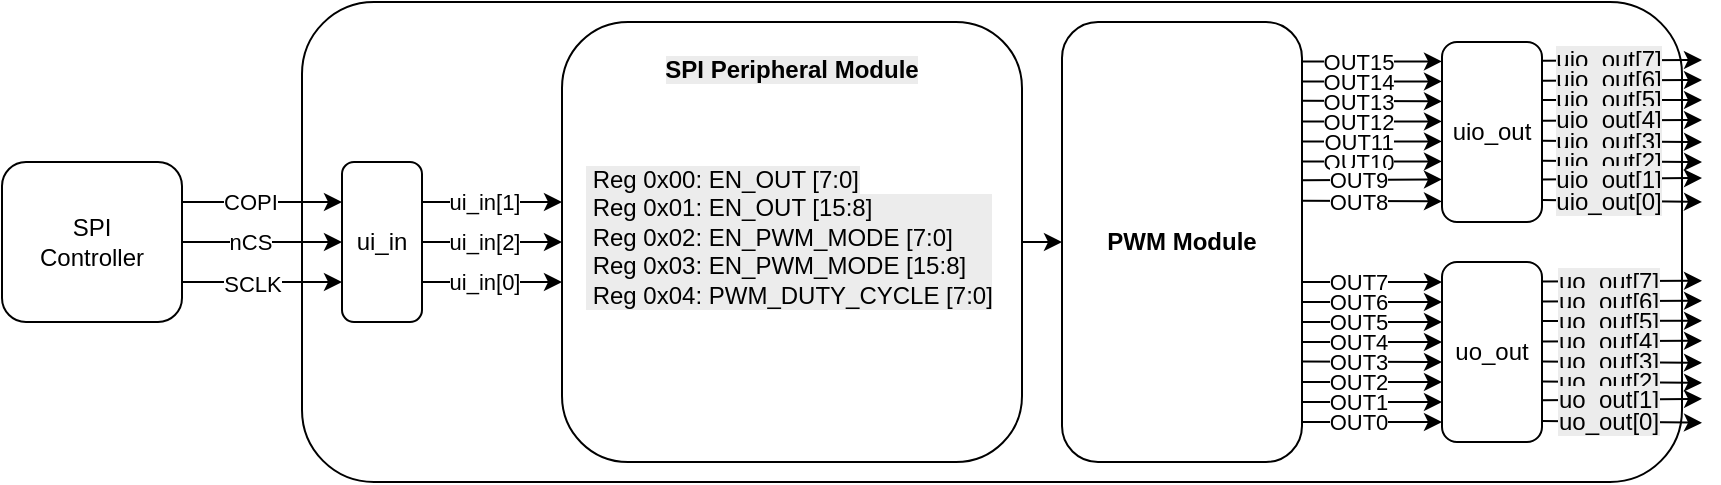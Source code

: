 <mxfile version="26.2.8">
  <diagram name="Page-1" id="0PEBFPLNOKiwfeoUWXXe">
    <mxGraphModel dx="1711" dy="799" grid="1" gridSize="10" guides="1" tooltips="1" connect="1" arrows="1" fold="1" page="1" pageScale="1" pageWidth="850" pageHeight="1100" math="0" shadow="0">
      <root>
        <mxCell id="0" />
        <mxCell id="1" parent="0" />
        <mxCell id="5enPkUmZar43isuJ13jm-1" value="" style="rounded=1;whiteSpace=wrap;html=1;" vertex="1" parent="1">
          <mxGeometry x="30" y="250" width="90" height="80" as="geometry" />
        </mxCell>
        <mxCell id="5enPkUmZar43isuJ13jm-2" value="" style="rounded=1;whiteSpace=wrap;html=1;" vertex="1" parent="1">
          <mxGeometry x="180" y="170" width="690" height="240" as="geometry" />
        </mxCell>
        <mxCell id="5enPkUmZar43isuJ13jm-3" value="" style="rounded=1;whiteSpace=wrap;html=1;" vertex="1" parent="1">
          <mxGeometry x="310" y="180" width="230" height="220" as="geometry" />
        </mxCell>
        <mxCell id="5enPkUmZar43isuJ13jm-5" value="&lt;b&gt;PWM Module&lt;/b&gt;" style="rounded=1;whiteSpace=wrap;html=1;" vertex="1" parent="1">
          <mxGeometry x="560" y="180" width="120" height="220" as="geometry" />
        </mxCell>
        <mxCell id="5enPkUmZar43isuJ13jm-6" value="SPI Controller" style="text;html=1;align=center;verticalAlign=middle;whiteSpace=wrap;rounded=0;" vertex="1" parent="1">
          <mxGeometry x="45" y="275" width="60" height="30" as="geometry" />
        </mxCell>
        <mxCell id="5enPkUmZar43isuJ13jm-7" value="" style="endArrow=classic;html=1;rounded=0;exitX=1;exitY=0.25;exitDx=0;exitDy=0;entryX=0;entryY=0.25;entryDx=0;entryDy=0;" edge="1" parent="1" source="5enPkUmZar43isuJ13jm-1" target="5enPkUmZar43isuJ13jm-61">
          <mxGeometry width="50" height="50" relative="1" as="geometry">
            <mxPoint x="80.0" y="290.0" as="sourcePoint" />
            <mxPoint x="160" y="285" as="targetPoint" />
          </mxGeometry>
        </mxCell>
        <mxCell id="5enPkUmZar43isuJ13jm-8" value="COPI" style="edgeLabel;html=1;align=center;verticalAlign=middle;resizable=0;points=[];" vertex="1" connectable="0" parent="5enPkUmZar43isuJ13jm-7">
          <mxGeometry x="-0.6" relative="1" as="geometry">
            <mxPoint x="18" as="offset" />
          </mxGeometry>
        </mxCell>
        <mxCell id="5enPkUmZar43isuJ13jm-9" value="" style="endArrow=classic;html=1;rounded=0;exitX=1;exitY=0.5;exitDx=0;exitDy=0;entryX=0;entryY=0.5;entryDx=0;entryDy=0;" edge="1" parent="1" source="5enPkUmZar43isuJ13jm-1" target="5enPkUmZar43isuJ13jm-61">
          <mxGeometry width="50" height="50" relative="1" as="geometry">
            <mxPoint x="140" y="355" as="sourcePoint" />
            <mxPoint x="160" y="305" as="targetPoint" />
          </mxGeometry>
        </mxCell>
        <mxCell id="5enPkUmZar43isuJ13jm-10" value="nCS" style="edgeLabel;html=1;align=center;verticalAlign=middle;resizable=0;points=[];" vertex="1" connectable="0" parent="5enPkUmZar43isuJ13jm-9">
          <mxGeometry x="-0.607" y="1" relative="1" as="geometry">
            <mxPoint x="18" y="1" as="offset" />
          </mxGeometry>
        </mxCell>
        <mxCell id="5enPkUmZar43isuJ13jm-11" value="" style="endArrow=classic;html=1;rounded=0;exitX=1;exitY=0.75;exitDx=0;exitDy=0;entryX=0;entryY=0.75;entryDx=0;entryDy=0;" edge="1" parent="1" source="5enPkUmZar43isuJ13jm-1" target="5enPkUmZar43isuJ13jm-61">
          <mxGeometry width="50" height="50" relative="1" as="geometry">
            <mxPoint x="80" y="375" as="sourcePoint" />
            <mxPoint x="160" y="325" as="targetPoint" />
          </mxGeometry>
        </mxCell>
        <mxCell id="5enPkUmZar43isuJ13jm-12" value="SCLK" style="edgeLabel;html=1;align=center;verticalAlign=middle;resizable=0;points=[];" vertex="1" connectable="0" parent="5enPkUmZar43isuJ13jm-11">
          <mxGeometry x="-0.693" y="-1" relative="1" as="geometry">
            <mxPoint x="22" as="offset" />
          </mxGeometry>
        </mxCell>
        <mxCell id="5enPkUmZar43isuJ13jm-17" value="" style="endArrow=classic;html=1;rounded=0;" edge="1" parent="1">
          <mxGeometry width="50" height="50" relative="1" as="geometry">
            <mxPoint x="680" y="199.71" as="sourcePoint" />
            <mxPoint x="750" y="199.71" as="targetPoint" />
          </mxGeometry>
        </mxCell>
        <mxCell id="5enPkUmZar43isuJ13jm-18" value="OUT15" style="edgeLabel;html=1;align=center;verticalAlign=middle;resizable=0;points=[];" vertex="1" connectable="0" parent="5enPkUmZar43isuJ13jm-17">
          <mxGeometry x="-0.193" relative="1" as="geometry">
            <mxPoint as="offset" />
          </mxGeometry>
        </mxCell>
        <mxCell id="5enPkUmZar43isuJ13jm-19" value="" style="endArrow=classic;html=1;rounded=0;" edge="1" parent="1">
          <mxGeometry width="50" height="50" relative="1" as="geometry">
            <mxPoint x="680" y="209.71" as="sourcePoint" />
            <mxPoint x="750" y="209.71" as="targetPoint" />
          </mxGeometry>
        </mxCell>
        <mxCell id="5enPkUmZar43isuJ13jm-20" value="OUT14" style="edgeLabel;html=1;align=center;verticalAlign=middle;resizable=0;points=[];" vertex="1" connectable="0" parent="5enPkUmZar43isuJ13jm-19">
          <mxGeometry x="-0.193" relative="1" as="geometry">
            <mxPoint as="offset" />
          </mxGeometry>
        </mxCell>
        <mxCell id="5enPkUmZar43isuJ13jm-21" value="" style="endArrow=classic;html=1;rounded=0;" edge="1" parent="1">
          <mxGeometry width="50" height="50" relative="1" as="geometry">
            <mxPoint x="680" y="219.42" as="sourcePoint" />
            <mxPoint x="750" y="219.71" as="targetPoint" />
          </mxGeometry>
        </mxCell>
        <mxCell id="5enPkUmZar43isuJ13jm-22" value="OUT13" style="edgeLabel;html=1;align=center;verticalAlign=middle;resizable=0;points=[];" vertex="1" connectable="0" parent="5enPkUmZar43isuJ13jm-21">
          <mxGeometry x="-0.193" relative="1" as="geometry">
            <mxPoint as="offset" />
          </mxGeometry>
        </mxCell>
        <mxCell id="5enPkUmZar43isuJ13jm-23" value="" style="endArrow=classic;html=1;rounded=0;" edge="1" parent="1">
          <mxGeometry width="50" height="50" relative="1" as="geometry">
            <mxPoint x="680" y="229.71" as="sourcePoint" />
            <mxPoint x="750" y="229.71" as="targetPoint" />
          </mxGeometry>
        </mxCell>
        <mxCell id="5enPkUmZar43isuJ13jm-24" value="OUT12" style="edgeLabel;html=1;align=center;verticalAlign=middle;resizable=0;points=[];" vertex="1" connectable="0" parent="5enPkUmZar43isuJ13jm-23">
          <mxGeometry x="-0.193" relative="1" as="geometry">
            <mxPoint as="offset" />
          </mxGeometry>
        </mxCell>
        <mxCell id="5enPkUmZar43isuJ13jm-25" value="" style="endArrow=classic;html=1;rounded=0;" edge="1" parent="1">
          <mxGeometry width="50" height="50" relative="1" as="geometry">
            <mxPoint x="680" y="239.71" as="sourcePoint" />
            <mxPoint x="750" y="239.71" as="targetPoint" />
          </mxGeometry>
        </mxCell>
        <mxCell id="5enPkUmZar43isuJ13jm-26" value="OUT11" style="edgeLabel;html=1;align=center;verticalAlign=middle;resizable=0;points=[];" vertex="1" connectable="0" parent="5enPkUmZar43isuJ13jm-25">
          <mxGeometry x="-0.193" relative="1" as="geometry">
            <mxPoint as="offset" />
          </mxGeometry>
        </mxCell>
        <mxCell id="5enPkUmZar43isuJ13jm-27" value="" style="endArrow=classic;html=1;rounded=0;" edge="1" parent="1">
          <mxGeometry width="50" height="50" relative="1" as="geometry">
            <mxPoint x="680" y="249.71" as="sourcePoint" />
            <mxPoint x="750" y="249.71" as="targetPoint" />
          </mxGeometry>
        </mxCell>
        <mxCell id="5enPkUmZar43isuJ13jm-28" value="OUT10" style="edgeLabel;html=1;align=center;verticalAlign=middle;resizable=0;points=[];" vertex="1" connectable="0" parent="5enPkUmZar43isuJ13jm-27">
          <mxGeometry x="-0.193" relative="1" as="geometry">
            <mxPoint as="offset" />
          </mxGeometry>
        </mxCell>
        <mxCell id="5enPkUmZar43isuJ13jm-29" value="" style="endArrow=classic;html=1;rounded=0;" edge="1" parent="1">
          <mxGeometry width="50" height="50" relative="1" as="geometry">
            <mxPoint x="680" y="259.14" as="sourcePoint" />
            <mxPoint x="750" y="258.71" as="targetPoint" />
          </mxGeometry>
        </mxCell>
        <mxCell id="5enPkUmZar43isuJ13jm-30" value="OUT9" style="edgeLabel;html=1;align=center;verticalAlign=middle;resizable=0;points=[];" vertex="1" connectable="0" parent="5enPkUmZar43isuJ13jm-29">
          <mxGeometry x="-0.193" relative="1" as="geometry">
            <mxPoint as="offset" />
          </mxGeometry>
        </mxCell>
        <mxCell id="5enPkUmZar43isuJ13jm-31" value="" style="endArrow=classic;html=1;rounded=0;" edge="1" parent="1">
          <mxGeometry width="50" height="50" relative="1" as="geometry">
            <mxPoint x="680" y="269.42" as="sourcePoint" />
            <mxPoint x="750" y="269.71" as="targetPoint" />
          </mxGeometry>
        </mxCell>
        <mxCell id="5enPkUmZar43isuJ13jm-32" value="OUT8" style="edgeLabel;html=1;align=center;verticalAlign=middle;resizable=0;points=[];" vertex="1" connectable="0" parent="5enPkUmZar43isuJ13jm-31">
          <mxGeometry x="-0.193" relative="1" as="geometry">
            <mxPoint as="offset" />
          </mxGeometry>
        </mxCell>
        <mxCell id="5enPkUmZar43isuJ13jm-33" value="" style="endArrow=classic;html=1;rounded=0;" edge="1" parent="1">
          <mxGeometry width="50" height="50" relative="1" as="geometry">
            <mxPoint x="680" y="310" as="sourcePoint" />
            <mxPoint x="750" y="310" as="targetPoint" />
          </mxGeometry>
        </mxCell>
        <mxCell id="5enPkUmZar43isuJ13jm-34" value="OUT7" style="edgeLabel;html=1;align=center;verticalAlign=middle;resizable=0;points=[];" vertex="1" connectable="0" parent="5enPkUmZar43isuJ13jm-33">
          <mxGeometry x="-0.193" relative="1" as="geometry">
            <mxPoint as="offset" />
          </mxGeometry>
        </mxCell>
        <mxCell id="5enPkUmZar43isuJ13jm-35" value="" style="endArrow=classic;html=1;rounded=0;" edge="1" parent="1">
          <mxGeometry width="50" height="50" relative="1" as="geometry">
            <mxPoint x="680" y="320" as="sourcePoint" />
            <mxPoint x="750" y="320" as="targetPoint" />
          </mxGeometry>
        </mxCell>
        <mxCell id="5enPkUmZar43isuJ13jm-36" value="OUT6" style="edgeLabel;html=1;align=center;verticalAlign=middle;resizable=0;points=[];" vertex="1" connectable="0" parent="5enPkUmZar43isuJ13jm-35">
          <mxGeometry x="-0.193" relative="1" as="geometry">
            <mxPoint as="offset" />
          </mxGeometry>
        </mxCell>
        <mxCell id="5enPkUmZar43isuJ13jm-37" value="" style="endArrow=classic;html=1;rounded=0;" edge="1" parent="1">
          <mxGeometry width="50" height="50" relative="1" as="geometry">
            <mxPoint x="680" y="330" as="sourcePoint" />
            <mxPoint x="750" y="330" as="targetPoint" />
          </mxGeometry>
        </mxCell>
        <mxCell id="5enPkUmZar43isuJ13jm-38" value="OUT5" style="edgeLabel;html=1;align=center;verticalAlign=middle;resizable=0;points=[];" vertex="1" connectable="0" parent="5enPkUmZar43isuJ13jm-37">
          <mxGeometry x="-0.193" relative="1" as="geometry">
            <mxPoint as="offset" />
          </mxGeometry>
        </mxCell>
        <mxCell id="5enPkUmZar43isuJ13jm-39" value="" style="endArrow=classic;html=1;rounded=0;" edge="1" parent="1">
          <mxGeometry width="50" height="50" relative="1" as="geometry">
            <mxPoint x="680" y="340" as="sourcePoint" />
            <mxPoint x="750" y="340" as="targetPoint" />
          </mxGeometry>
        </mxCell>
        <mxCell id="5enPkUmZar43isuJ13jm-40" value="OUT4" style="edgeLabel;html=1;align=center;verticalAlign=middle;resizable=0;points=[];" vertex="1" connectable="0" parent="5enPkUmZar43isuJ13jm-39">
          <mxGeometry x="-0.193" relative="1" as="geometry">
            <mxPoint as="offset" />
          </mxGeometry>
        </mxCell>
        <mxCell id="5enPkUmZar43isuJ13jm-41" value="" style="endArrow=classic;html=1;rounded=0;" edge="1" parent="1">
          <mxGeometry width="50" height="50" relative="1" as="geometry">
            <mxPoint x="680" y="349.71" as="sourcePoint" />
            <mxPoint x="750" y="350" as="targetPoint" />
          </mxGeometry>
        </mxCell>
        <mxCell id="5enPkUmZar43isuJ13jm-42" value="OUT3" style="edgeLabel;html=1;align=center;verticalAlign=middle;resizable=0;points=[];" vertex="1" connectable="0" parent="5enPkUmZar43isuJ13jm-41">
          <mxGeometry x="-0.193" relative="1" as="geometry">
            <mxPoint as="offset" />
          </mxGeometry>
        </mxCell>
        <mxCell id="5enPkUmZar43isuJ13jm-43" value="" style="endArrow=classic;html=1;rounded=0;" edge="1" parent="1">
          <mxGeometry width="50" height="50" relative="1" as="geometry">
            <mxPoint x="680" y="360" as="sourcePoint" />
            <mxPoint x="750" y="360" as="targetPoint" />
          </mxGeometry>
        </mxCell>
        <mxCell id="5enPkUmZar43isuJ13jm-44" value="OUT2" style="edgeLabel;html=1;align=center;verticalAlign=middle;resizable=0;points=[];" vertex="1" connectable="0" parent="5enPkUmZar43isuJ13jm-43">
          <mxGeometry x="-0.193" relative="1" as="geometry">
            <mxPoint as="offset" />
          </mxGeometry>
        </mxCell>
        <mxCell id="5enPkUmZar43isuJ13jm-45" value="" style="endArrow=classic;html=1;rounded=0;" edge="1" parent="1">
          <mxGeometry width="50" height="50" relative="1" as="geometry">
            <mxPoint x="680" y="370" as="sourcePoint" />
            <mxPoint x="750" y="370" as="targetPoint" />
          </mxGeometry>
        </mxCell>
        <mxCell id="5enPkUmZar43isuJ13jm-46" value="OUT1" style="edgeLabel;html=1;align=center;verticalAlign=middle;resizable=0;points=[];" vertex="1" connectable="0" parent="5enPkUmZar43isuJ13jm-45">
          <mxGeometry x="-0.193" relative="1" as="geometry">
            <mxPoint as="offset" />
          </mxGeometry>
        </mxCell>
        <mxCell id="5enPkUmZar43isuJ13jm-47" value="" style="endArrow=classic;html=1;rounded=0;" edge="1" parent="1">
          <mxGeometry width="50" height="50" relative="1" as="geometry">
            <mxPoint x="680" y="380" as="sourcePoint" />
            <mxPoint x="750" y="380" as="targetPoint" />
          </mxGeometry>
        </mxCell>
        <mxCell id="5enPkUmZar43isuJ13jm-48" value="OUT0" style="edgeLabel;html=1;align=center;verticalAlign=middle;resizable=0;points=[];" vertex="1" connectable="0" parent="5enPkUmZar43isuJ13jm-47">
          <mxGeometry x="-0.193" relative="1" as="geometry">
            <mxPoint as="offset" />
          </mxGeometry>
        </mxCell>
        <mxCell id="5enPkUmZar43isuJ13jm-54" value="&lt;span style=&quot;color: rgb(0, 0, 0); font-family: Helvetica; font-size: 12px; font-style: normal; font-variant-ligatures: normal; font-variant-caps: normal; letter-spacing: normal; orphans: 2; text-indent: 0px; text-transform: none; widows: 2; word-spacing: 0px; -webkit-text-stroke-width: 0px; white-space: normal; background-color: rgb(236, 236, 236); text-decoration-thickness: initial; text-decoration-style: initial; text-decoration-color: initial; float: none; display: inline !important;&quot;&gt;&lt;b&gt;SPI Peripheral Module&lt;/b&gt;&lt;/span&gt;" style="text;whiteSpace=wrap;html=1;align=center;fillColor=none;strokeColor=none;" vertex="1" parent="1">
          <mxGeometry x="350" y="190" width="150" height="40" as="geometry" />
        </mxCell>
        <mxCell id="5enPkUmZar43isuJ13jm-55" value="&lt;span style=&quot;color: rgb(0, 0, 0); font-family: Helvetica; font-size: 12px; font-style: normal; font-variant-ligatures: normal; font-variant-caps: normal; font-weight: 400; letter-spacing: normal; orphans: 2; text-align: left; text-indent: 0px; text-transform: none; widows: 2; word-spacing: 0px; -webkit-text-stroke-width: 0px; white-space: normal; background-color: rgb(236, 236, 236); text-decoration-thickness: initial; text-decoration-style: initial; text-decoration-color: initial; display: inline !important; float: none;&quot;&gt;&amp;nbsp;Reg 0x00: EN_OUT [7:0]&lt;/span&gt;&lt;div style=&quot;forced-color-adjust: none; color: rgb(0, 0, 0); font-family: Helvetica; font-size: 12px; font-style: normal; font-variant-ligatures: normal; font-variant-caps: normal; font-weight: 400; letter-spacing: normal; orphans: 2; text-align: left; text-indent: 0px; text-transform: none; widows: 2; word-spacing: 0px; -webkit-text-stroke-width: 0px; white-space: normal; background-color: rgb(236, 236, 236); text-decoration-thickness: initial; text-decoration-style: initial; text-decoration-color: initial;&quot;&gt;&amp;nbsp;Reg 0x01: EN_OUT [15:8]&lt;/div&gt;&lt;div style=&quot;forced-color-adjust: none; color: rgb(0, 0, 0); font-family: Helvetica; font-size: 12px; font-style: normal; font-variant-ligatures: normal; font-variant-caps: normal; font-weight: 400; letter-spacing: normal; orphans: 2; text-align: left; text-indent: 0px; text-transform: none; widows: 2; word-spacing: 0px; -webkit-text-stroke-width: 0px; white-space: normal; background-color: rgb(236, 236, 236); text-decoration-thickness: initial; text-decoration-style: initial; text-decoration-color: initial;&quot;&gt;&amp;nbsp;Reg 0x02: EN_PWM_MODE [7:0]&lt;/div&gt;&lt;div style=&quot;forced-color-adjust: none; color: rgb(0, 0, 0); font-family: Helvetica; font-size: 12px; font-style: normal; font-variant-ligatures: normal; font-variant-caps: normal; font-weight: 400; letter-spacing: normal; orphans: 2; text-align: left; text-indent: 0px; text-transform: none; widows: 2; word-spacing: 0px; -webkit-text-stroke-width: 0px; white-space: normal; background-color: rgb(236, 236, 236); text-decoration-thickness: initial; text-decoration-style: initial; text-decoration-color: initial;&quot;&gt;&amp;nbsp;Reg 0x03: EN_PWM_MODE [15:8]&lt;/div&gt;&lt;div style=&quot;forced-color-adjust: none; color: rgb(0, 0, 0); font-family: Helvetica; font-size: 12px; font-style: normal; font-variant-ligatures: normal; font-variant-caps: normal; font-weight: 400; letter-spacing: normal; orphans: 2; text-align: left; text-indent: 0px; text-transform: none; widows: 2; word-spacing: 0px; -webkit-text-stroke-width: 0px; white-space: normal; background-color: rgb(236, 236, 236); text-decoration-thickness: initial; text-decoration-style: initial; text-decoration-color: initial;&quot;&gt;&amp;nbsp;Reg 0x04: PWM_DUTY_CYCLE [7:0]&lt;/div&gt;" style="text;whiteSpace=wrap;html=1;" vertex="1" parent="1">
          <mxGeometry x="320" y="245" width="240" height="100" as="geometry" />
        </mxCell>
        <mxCell id="5enPkUmZar43isuJ13jm-57" value="" style="endArrow=classic;html=1;rounded=0;entryX=0;entryY=0.5;entryDx=0;entryDy=0;exitX=1;exitY=0.5;exitDx=0;exitDy=0;" edge="1" parent="1" source="5enPkUmZar43isuJ13jm-3" target="5enPkUmZar43isuJ13jm-5">
          <mxGeometry width="50" height="50" relative="1" as="geometry">
            <mxPoint x="480" y="500" as="sourcePoint" />
            <mxPoint x="670" y="340" as="targetPoint" />
          </mxGeometry>
        </mxCell>
        <mxCell id="5enPkUmZar43isuJ13jm-58" value="uio_out" style="rounded=1;whiteSpace=wrap;html=1;" vertex="1" parent="1">
          <mxGeometry x="750" y="190" width="50" height="90" as="geometry" />
        </mxCell>
        <mxCell id="5enPkUmZar43isuJ13jm-60" value="uo_out" style="rounded=1;whiteSpace=wrap;html=1;" vertex="1" parent="1">
          <mxGeometry x="750" y="300" width="50" height="90" as="geometry" />
        </mxCell>
        <mxCell id="5enPkUmZar43isuJ13jm-61" value="ui_in" style="rounded=1;whiteSpace=wrap;html=1;" vertex="1" parent="1">
          <mxGeometry x="200" y="250" width="40" height="80" as="geometry" />
        </mxCell>
        <mxCell id="5enPkUmZar43isuJ13jm-64" value="" style="endArrow=classic;html=1;rounded=0;exitX=1;exitY=0.5;exitDx=0;exitDy=0;entryX=0;entryY=0.5;entryDx=0;entryDy=0;" edge="1" parent="1" source="5enPkUmZar43isuJ13jm-61" target="5enPkUmZar43isuJ13jm-3">
          <mxGeometry width="50" height="50" relative="1" as="geometry">
            <mxPoint x="460" y="330" as="sourcePoint" />
            <mxPoint x="510" y="280" as="targetPoint" />
          </mxGeometry>
        </mxCell>
        <mxCell id="5enPkUmZar43isuJ13jm-65" value="ui_in[2]" style="edgeLabel;html=1;align=center;verticalAlign=middle;resizable=0;points=[];" vertex="1" connectable="0" parent="5enPkUmZar43isuJ13jm-64">
          <mxGeometry x="-0.216" y="1" relative="1" as="geometry">
            <mxPoint x="3" y="1" as="offset" />
          </mxGeometry>
        </mxCell>
        <mxCell id="5enPkUmZar43isuJ13jm-68" value="" style="endArrow=classic;html=1;rounded=0;exitX=1;exitY=0.5;exitDx=0;exitDy=0;entryX=0;entryY=0.5;entryDx=0;entryDy=0;" edge="1" parent="1">
          <mxGeometry width="50" height="50" relative="1" as="geometry">
            <mxPoint x="240" y="270" as="sourcePoint" />
            <mxPoint x="310" y="270" as="targetPoint" />
          </mxGeometry>
        </mxCell>
        <mxCell id="5enPkUmZar43isuJ13jm-69" value="ui_in[1]" style="edgeLabel;html=1;align=center;verticalAlign=middle;resizable=0;points=[];" vertex="1" connectable="0" parent="5enPkUmZar43isuJ13jm-68">
          <mxGeometry x="-0.216" y="1" relative="1" as="geometry">
            <mxPoint x="3" y="1" as="offset" />
          </mxGeometry>
        </mxCell>
        <mxCell id="5enPkUmZar43isuJ13jm-70" value="" style="endArrow=classic;html=1;rounded=0;exitX=1;exitY=0.5;exitDx=0;exitDy=0;entryX=0;entryY=0.5;entryDx=0;entryDy=0;" edge="1" parent="1">
          <mxGeometry width="50" height="50" relative="1" as="geometry">
            <mxPoint x="240" y="310" as="sourcePoint" />
            <mxPoint x="310" y="310" as="targetPoint" />
          </mxGeometry>
        </mxCell>
        <mxCell id="5enPkUmZar43isuJ13jm-71" value="ui_in[0]" style="edgeLabel;html=1;align=center;verticalAlign=middle;resizable=0;points=[];" vertex="1" connectable="0" parent="5enPkUmZar43isuJ13jm-70">
          <mxGeometry x="-0.216" y="1" relative="1" as="geometry">
            <mxPoint x="3" y="1" as="offset" />
          </mxGeometry>
        </mxCell>
        <mxCell id="5enPkUmZar43isuJ13jm-73" value="" style="endArrow=classic;html=1;rounded=0;" edge="1" parent="1">
          <mxGeometry width="50" height="50" relative="1" as="geometry">
            <mxPoint x="800" y="199.35" as="sourcePoint" />
            <mxPoint x="880" y="199" as="targetPoint" />
          </mxGeometry>
        </mxCell>
        <mxCell id="5enPkUmZar43isuJ13jm-74" value="&lt;span style=&quot;font-size: 12px; text-wrap-mode: wrap; background-color: rgb(236, 236, 236);&quot;&gt;uio_out[7]&lt;/span&gt;" style="edgeLabel;html=1;align=center;verticalAlign=middle;resizable=0;points=[];" vertex="1" connectable="0" parent="5enPkUmZar43isuJ13jm-73">
          <mxGeometry x="-0.193" relative="1" as="geometry">
            <mxPoint as="offset" />
          </mxGeometry>
        </mxCell>
        <mxCell id="5enPkUmZar43isuJ13jm-75" value="" style="endArrow=classic;html=1;rounded=0;" edge="1" parent="1">
          <mxGeometry width="50" height="50" relative="1" as="geometry">
            <mxPoint x="800" y="209.35" as="sourcePoint" />
            <mxPoint x="880" y="209" as="targetPoint" />
          </mxGeometry>
        </mxCell>
        <mxCell id="5enPkUmZar43isuJ13jm-76" value="&lt;span style=&quot;font-size: 12px; text-wrap-mode: wrap; background-color: rgb(236, 236, 236);&quot;&gt;uio_out[6]&lt;/span&gt;" style="edgeLabel;html=1;align=center;verticalAlign=middle;resizable=0;points=[];" vertex="1" connectable="0" parent="5enPkUmZar43isuJ13jm-75">
          <mxGeometry x="-0.193" relative="1" as="geometry">
            <mxPoint as="offset" />
          </mxGeometry>
        </mxCell>
        <mxCell id="5enPkUmZar43isuJ13jm-77" value="" style="endArrow=classic;html=1;rounded=0;" edge="1" parent="1">
          <mxGeometry width="50" height="50" relative="1" as="geometry">
            <mxPoint x="800" y="219.06" as="sourcePoint" />
            <mxPoint x="880" y="219" as="targetPoint" />
          </mxGeometry>
        </mxCell>
        <mxCell id="5enPkUmZar43isuJ13jm-78" value="&lt;span style=&quot;font-size: 12px; text-wrap-mode: wrap; background-color: rgb(236, 236, 236);&quot;&gt;uio_out[5]&lt;/span&gt;" style="edgeLabel;html=1;align=center;verticalAlign=middle;resizable=0;points=[];" vertex="1" connectable="0" parent="5enPkUmZar43isuJ13jm-77">
          <mxGeometry x="-0.193" relative="1" as="geometry">
            <mxPoint as="offset" />
          </mxGeometry>
        </mxCell>
        <mxCell id="5enPkUmZar43isuJ13jm-79" value="" style="endArrow=classic;html=1;rounded=0;" edge="1" parent="1">
          <mxGeometry width="50" height="50" relative="1" as="geometry">
            <mxPoint x="800" y="229.35" as="sourcePoint" />
            <mxPoint x="880" y="229" as="targetPoint" />
          </mxGeometry>
        </mxCell>
        <mxCell id="5enPkUmZar43isuJ13jm-80" value="&lt;span style=&quot;font-size: 12px; text-wrap-mode: wrap; background-color: rgb(236, 236, 236);&quot;&gt;uio_out[4]&lt;/span&gt;" style="edgeLabel;html=1;align=center;verticalAlign=middle;resizable=0;points=[];" vertex="1" connectable="0" parent="5enPkUmZar43isuJ13jm-79">
          <mxGeometry x="-0.193" relative="1" as="geometry">
            <mxPoint as="offset" />
          </mxGeometry>
        </mxCell>
        <mxCell id="5enPkUmZar43isuJ13jm-81" value="" style="endArrow=classic;html=1;rounded=0;" edge="1" parent="1">
          <mxGeometry width="50" height="50" relative="1" as="geometry">
            <mxPoint x="800" y="239.35" as="sourcePoint" />
            <mxPoint x="880" y="240" as="targetPoint" />
          </mxGeometry>
        </mxCell>
        <mxCell id="5enPkUmZar43isuJ13jm-82" value="&lt;span style=&quot;font-size: 12px; text-wrap-mode: wrap; background-color: rgb(236, 236, 236);&quot;&gt;uio_out[3]&lt;/span&gt;" style="edgeLabel;html=1;align=center;verticalAlign=middle;resizable=0;points=[];" vertex="1" connectable="0" parent="5enPkUmZar43isuJ13jm-81">
          <mxGeometry x="-0.193" relative="1" as="geometry">
            <mxPoint as="offset" />
          </mxGeometry>
        </mxCell>
        <mxCell id="5enPkUmZar43isuJ13jm-83" value="" style="endArrow=classic;html=1;rounded=0;" edge="1" parent="1">
          <mxGeometry width="50" height="50" relative="1" as="geometry">
            <mxPoint x="800" y="249.35" as="sourcePoint" />
            <mxPoint x="880" y="250" as="targetPoint" />
          </mxGeometry>
        </mxCell>
        <mxCell id="5enPkUmZar43isuJ13jm-84" value="&lt;span style=&quot;font-size: 12px; text-wrap-mode: wrap; background-color: rgb(236, 236, 236);&quot;&gt;uio_out[2]&lt;/span&gt;" style="edgeLabel;html=1;align=center;verticalAlign=middle;resizable=0;points=[];" vertex="1" connectable="0" parent="5enPkUmZar43isuJ13jm-83">
          <mxGeometry x="-0.193" relative="1" as="geometry">
            <mxPoint as="offset" />
          </mxGeometry>
        </mxCell>
        <mxCell id="5enPkUmZar43isuJ13jm-85" value="" style="endArrow=classic;html=1;rounded=0;" edge="1" parent="1">
          <mxGeometry width="50" height="50" relative="1" as="geometry">
            <mxPoint x="800" y="258.78" as="sourcePoint" />
            <mxPoint x="880" y="258" as="targetPoint" />
          </mxGeometry>
        </mxCell>
        <mxCell id="5enPkUmZar43isuJ13jm-86" value="&lt;span style=&quot;font-size: 12px; text-wrap-mode: wrap; background-color: rgb(236, 236, 236);&quot;&gt;uio_out[1]&lt;/span&gt;" style="edgeLabel;html=1;align=center;verticalAlign=middle;resizable=0;points=[];" vertex="1" connectable="0" parent="5enPkUmZar43isuJ13jm-85">
          <mxGeometry x="-0.193" relative="1" as="geometry">
            <mxPoint as="offset" />
          </mxGeometry>
        </mxCell>
        <mxCell id="5enPkUmZar43isuJ13jm-87" value="" style="endArrow=classic;html=1;rounded=0;" edge="1" parent="1">
          <mxGeometry width="50" height="50" relative="1" as="geometry">
            <mxPoint x="800" y="269.06" as="sourcePoint" />
            <mxPoint x="880" y="270" as="targetPoint" />
          </mxGeometry>
        </mxCell>
        <mxCell id="5enPkUmZar43isuJ13jm-88" value="&lt;span style=&quot;font-size: 12px; text-wrap-mode: wrap; background-color: rgb(236, 236, 236);&quot;&gt;uio_out[0]&lt;/span&gt;" style="edgeLabel;html=1;align=center;verticalAlign=middle;resizable=0;points=[];" vertex="1" connectable="0" parent="5enPkUmZar43isuJ13jm-87">
          <mxGeometry x="-0.193" relative="1" as="geometry">
            <mxPoint as="offset" />
          </mxGeometry>
        </mxCell>
        <mxCell id="5enPkUmZar43isuJ13jm-121" value="" style="endArrow=classic;html=1;rounded=0;" edge="1" parent="1">
          <mxGeometry width="50" height="50" relative="1" as="geometry">
            <mxPoint x="800" y="309.73" as="sourcePoint" />
            <mxPoint x="880" y="309.38" as="targetPoint" />
          </mxGeometry>
        </mxCell>
        <mxCell id="5enPkUmZar43isuJ13jm-122" value="&lt;span style=&quot;font-size: 12px; text-wrap-mode: wrap; background-color: rgb(236, 236, 236);&quot;&gt;uo_out[7]&lt;/span&gt;" style="edgeLabel;html=1;align=center;verticalAlign=middle;resizable=0;points=[];" vertex="1" connectable="0" parent="5enPkUmZar43isuJ13jm-121">
          <mxGeometry x="-0.193" relative="1" as="geometry">
            <mxPoint as="offset" />
          </mxGeometry>
        </mxCell>
        <mxCell id="5enPkUmZar43isuJ13jm-123" value="" style="endArrow=classic;html=1;rounded=0;" edge="1" parent="1">
          <mxGeometry width="50" height="50" relative="1" as="geometry">
            <mxPoint x="800" y="319.73" as="sourcePoint" />
            <mxPoint x="880" y="319.38" as="targetPoint" />
          </mxGeometry>
        </mxCell>
        <mxCell id="5enPkUmZar43isuJ13jm-124" value="&lt;span style=&quot;font-size: 12px; text-wrap-mode: wrap; background-color: rgb(236, 236, 236);&quot;&gt;uo_out[6]&lt;/span&gt;" style="edgeLabel;html=1;align=center;verticalAlign=middle;resizable=0;points=[];" vertex="1" connectable="0" parent="5enPkUmZar43isuJ13jm-123">
          <mxGeometry x="-0.193" relative="1" as="geometry">
            <mxPoint as="offset" />
          </mxGeometry>
        </mxCell>
        <mxCell id="5enPkUmZar43isuJ13jm-125" value="" style="endArrow=classic;html=1;rounded=0;" edge="1" parent="1">
          <mxGeometry width="50" height="50" relative="1" as="geometry">
            <mxPoint x="800" y="329.44" as="sourcePoint" />
            <mxPoint x="880" y="329.38" as="targetPoint" />
          </mxGeometry>
        </mxCell>
        <mxCell id="5enPkUmZar43isuJ13jm-126" value="&lt;span style=&quot;font-size: 12px; text-wrap-mode: wrap; background-color: rgb(236, 236, 236);&quot;&gt;uo_out[5]&lt;/span&gt;" style="edgeLabel;html=1;align=center;verticalAlign=middle;resizable=0;points=[];" vertex="1" connectable="0" parent="5enPkUmZar43isuJ13jm-125">
          <mxGeometry x="-0.193" relative="1" as="geometry">
            <mxPoint as="offset" />
          </mxGeometry>
        </mxCell>
        <mxCell id="5enPkUmZar43isuJ13jm-127" value="" style="endArrow=classic;html=1;rounded=0;" edge="1" parent="1">
          <mxGeometry width="50" height="50" relative="1" as="geometry">
            <mxPoint x="800" y="339.73" as="sourcePoint" />
            <mxPoint x="880" y="339.38" as="targetPoint" />
          </mxGeometry>
        </mxCell>
        <mxCell id="5enPkUmZar43isuJ13jm-128" value="&lt;span style=&quot;font-size: 12px; text-wrap-mode: wrap; background-color: rgb(236, 236, 236);&quot;&gt;uo_out[4]&lt;/span&gt;" style="edgeLabel;html=1;align=center;verticalAlign=middle;resizable=0;points=[];" vertex="1" connectable="0" parent="5enPkUmZar43isuJ13jm-127">
          <mxGeometry x="-0.193" relative="1" as="geometry">
            <mxPoint as="offset" />
          </mxGeometry>
        </mxCell>
        <mxCell id="5enPkUmZar43isuJ13jm-129" value="" style="endArrow=classic;html=1;rounded=0;" edge="1" parent="1">
          <mxGeometry width="50" height="50" relative="1" as="geometry">
            <mxPoint x="800" y="349.73" as="sourcePoint" />
            <mxPoint x="880" y="350.38" as="targetPoint" />
          </mxGeometry>
        </mxCell>
        <mxCell id="5enPkUmZar43isuJ13jm-130" value="&lt;span style=&quot;font-size: 12px; text-wrap-mode: wrap; background-color: rgb(236, 236, 236);&quot;&gt;uo_out[3]&lt;/span&gt;" style="edgeLabel;html=1;align=center;verticalAlign=middle;resizable=0;points=[];" vertex="1" connectable="0" parent="5enPkUmZar43isuJ13jm-129">
          <mxGeometry x="-0.193" relative="1" as="geometry">
            <mxPoint as="offset" />
          </mxGeometry>
        </mxCell>
        <mxCell id="5enPkUmZar43isuJ13jm-131" value="" style="endArrow=classic;html=1;rounded=0;" edge="1" parent="1">
          <mxGeometry width="50" height="50" relative="1" as="geometry">
            <mxPoint x="800" y="359.73" as="sourcePoint" />
            <mxPoint x="880" y="360.38" as="targetPoint" />
          </mxGeometry>
        </mxCell>
        <mxCell id="5enPkUmZar43isuJ13jm-132" value="&lt;span style=&quot;font-size: 12px; text-wrap-mode: wrap; background-color: rgb(236, 236, 236);&quot;&gt;uo_out[2]&lt;/span&gt;" style="edgeLabel;html=1;align=center;verticalAlign=middle;resizable=0;points=[];" vertex="1" connectable="0" parent="5enPkUmZar43isuJ13jm-131">
          <mxGeometry x="-0.193" relative="1" as="geometry">
            <mxPoint as="offset" />
          </mxGeometry>
        </mxCell>
        <mxCell id="5enPkUmZar43isuJ13jm-133" value="" style="endArrow=classic;html=1;rounded=0;" edge="1" parent="1">
          <mxGeometry width="50" height="50" relative="1" as="geometry">
            <mxPoint x="800" y="369.16" as="sourcePoint" />
            <mxPoint x="880" y="368.38" as="targetPoint" />
          </mxGeometry>
        </mxCell>
        <mxCell id="5enPkUmZar43isuJ13jm-134" value="&lt;span style=&quot;font-size: 12px; text-wrap-mode: wrap; background-color: rgb(236, 236, 236);&quot;&gt;uo_out[1]&lt;/span&gt;" style="edgeLabel;html=1;align=center;verticalAlign=middle;resizable=0;points=[];" vertex="1" connectable="0" parent="5enPkUmZar43isuJ13jm-133">
          <mxGeometry x="-0.193" relative="1" as="geometry">
            <mxPoint as="offset" />
          </mxGeometry>
        </mxCell>
        <mxCell id="5enPkUmZar43isuJ13jm-135" value="" style="endArrow=classic;html=1;rounded=0;" edge="1" parent="1">
          <mxGeometry width="50" height="50" relative="1" as="geometry">
            <mxPoint x="800" y="379.44" as="sourcePoint" />
            <mxPoint x="880" y="380.38" as="targetPoint" />
          </mxGeometry>
        </mxCell>
        <mxCell id="5enPkUmZar43isuJ13jm-136" value="&lt;span style=&quot;font-size: 12px; text-wrap-mode: wrap; background-color: rgb(236, 236, 236);&quot;&gt;uo_out[0]&lt;/span&gt;" style="edgeLabel;html=1;align=center;verticalAlign=middle;resizable=0;points=[];" vertex="1" connectable="0" parent="5enPkUmZar43isuJ13jm-135">
          <mxGeometry x="-0.193" relative="1" as="geometry">
            <mxPoint as="offset" />
          </mxGeometry>
        </mxCell>
      </root>
    </mxGraphModel>
  </diagram>
</mxfile>
